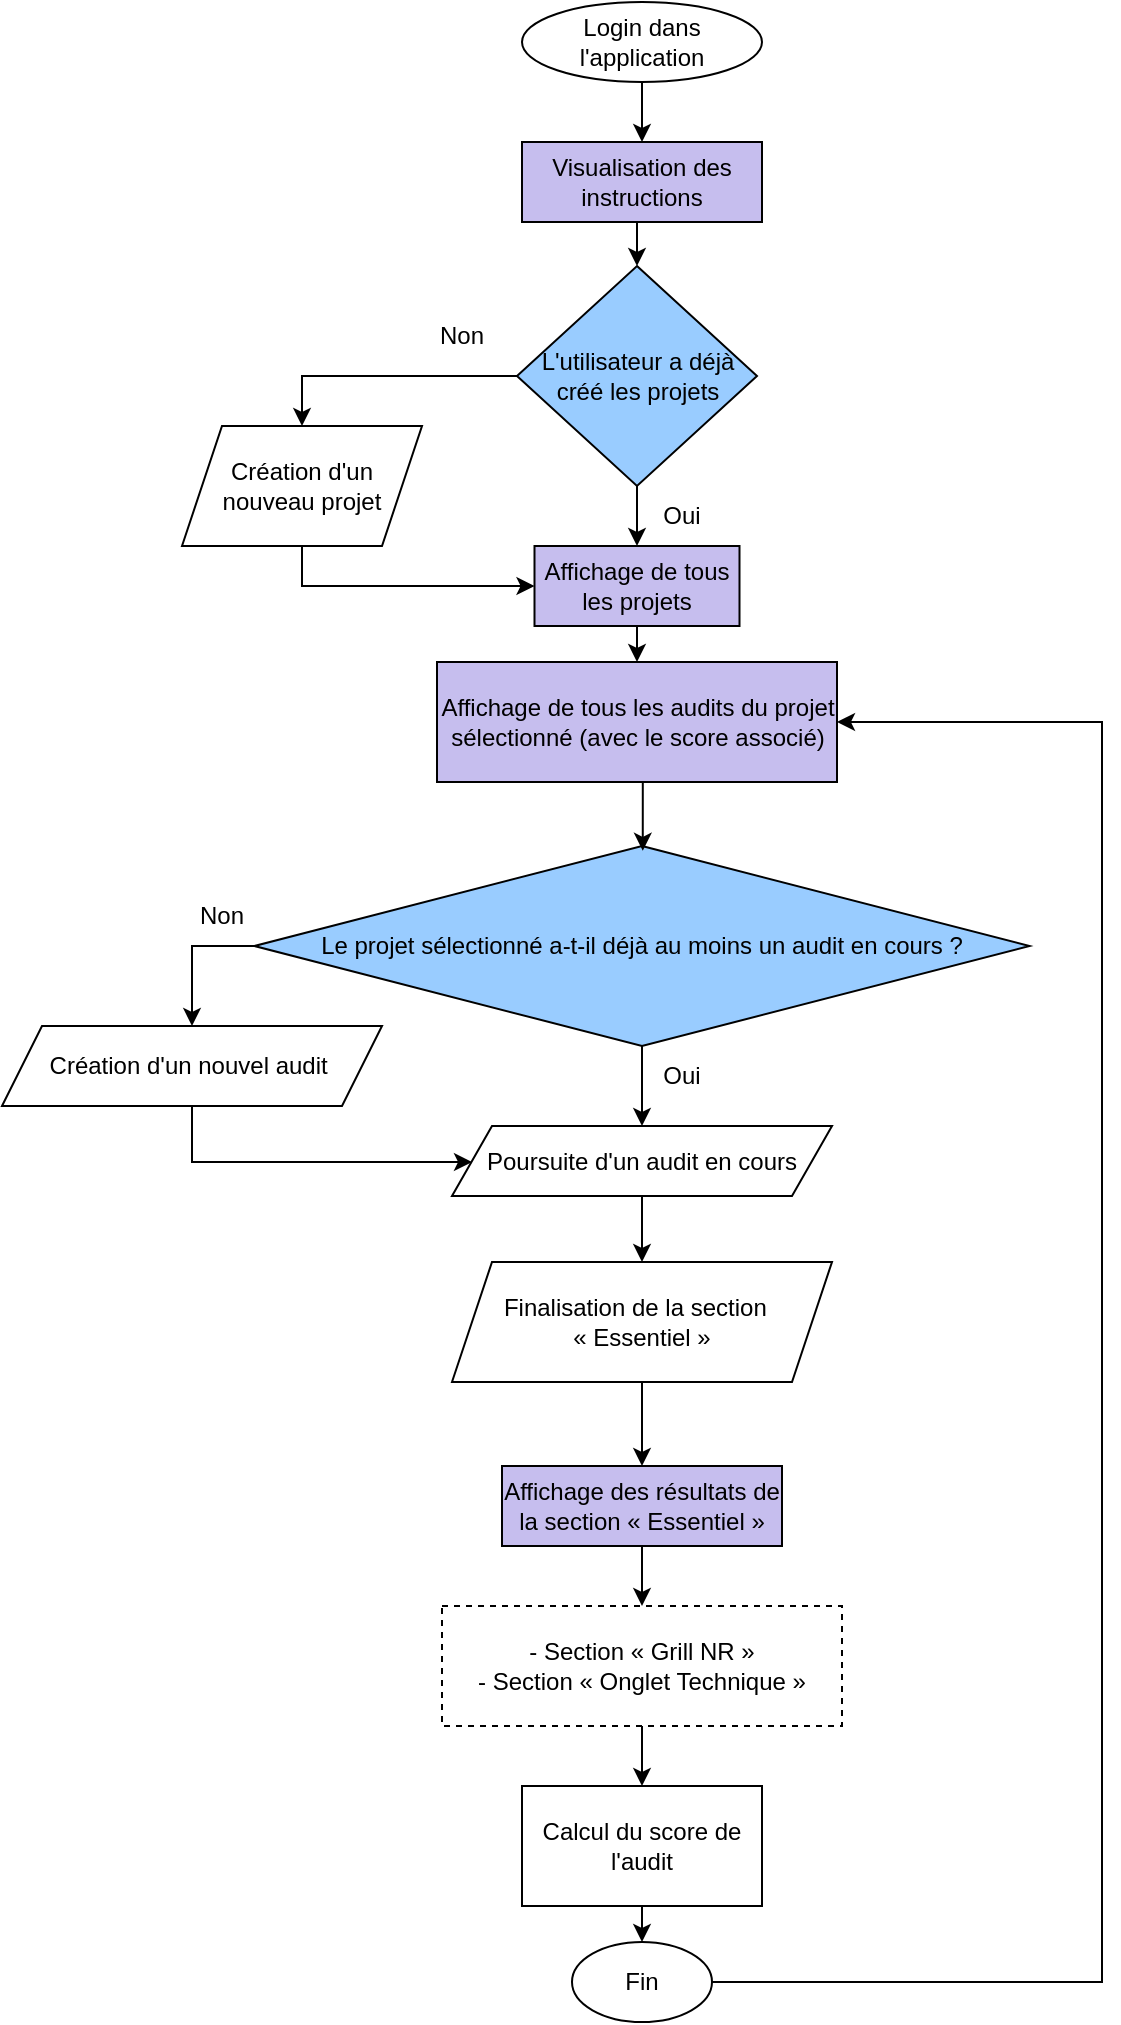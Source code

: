 <mxfile version="22.1.21" type="github">
  <diagram id="C5RBs43oDa-KdzZeNtuy" name="Page-1">
    <mxGraphModel dx="3000" dy="1491" grid="1" gridSize="10" guides="1" tooltips="1" connect="1" arrows="1" fold="1" page="1" pageScale="1" pageWidth="827" pageHeight="1169" math="0" shadow="0">
      <root>
        <mxCell id="WIyWlLk6GJQsqaUBKTNV-0" />
        <mxCell id="WIyWlLk6GJQsqaUBKTNV-1" parent="WIyWlLk6GJQsqaUBKTNV-0" />
        <mxCell id="L5ABKn0pirU3IeceEUaI-22" style="edgeStyle=orthogonalEdgeStyle;rounded=0;orthogonalLoop=1;jettySize=auto;html=1;exitX=0.5;exitY=1;exitDx=0;exitDy=0;entryX=0.5;entryY=0;entryDx=0;entryDy=0;" edge="1" parent="WIyWlLk6GJQsqaUBKTNV-1" source="L5ABKn0pirU3IeceEUaI-65" target="L5ABKn0pirU3IeceEUaI-21">
          <mxGeometry relative="1" as="geometry">
            <mxPoint x="460" y="157" as="sourcePoint" />
          </mxGeometry>
        </mxCell>
        <mxCell id="L5ABKn0pirU3IeceEUaI-27" style="edgeStyle=orthogonalEdgeStyle;rounded=0;orthogonalLoop=1;jettySize=auto;html=1;exitX=0.5;exitY=1;exitDx=0;exitDy=0;entryX=0;entryY=0.5;entryDx=0;entryDy=0;" edge="1" parent="WIyWlLk6GJQsqaUBKTNV-1" source="L5ABKn0pirU3IeceEUaI-68" target="L5ABKn0pirU3IeceEUaI-69">
          <mxGeometry relative="1" as="geometry">
            <mxPoint x="295" y="297" as="sourcePoint" />
            <mxPoint x="415" y="337" as="targetPoint" />
          </mxGeometry>
        </mxCell>
        <mxCell id="L5ABKn0pirU3IeceEUaI-76" style="edgeStyle=orthogonalEdgeStyle;rounded=0;orthogonalLoop=1;jettySize=auto;html=1;exitX=0.5;exitY=1;exitDx=0;exitDy=0;entryX=0;entryY=0.5;entryDx=0;entryDy=0;" edge="1" parent="WIyWlLk6GJQsqaUBKTNV-1" source="L5ABKn0pirU3IeceEUaI-11" target="L5ABKn0pirU3IeceEUaI-33">
          <mxGeometry relative="1" as="geometry">
            <Array as="points">
              <mxPoint x="235" y="625" />
              <mxPoint x="375" y="625" />
            </Array>
          </mxGeometry>
        </mxCell>
        <mxCell id="L5ABKn0pirU3IeceEUaI-11" value="Création d&#39;un nouvel audit&amp;nbsp;" style="shape=parallelogram;perimeter=parallelogramPerimeter;whiteSpace=wrap;html=1;fixedSize=1;" vertex="1" parent="WIyWlLk6GJQsqaUBKTNV-1">
          <mxGeometry x="140" y="557" width="190" height="40" as="geometry" />
        </mxCell>
        <mxCell id="L5ABKn0pirU3IeceEUaI-20" style="edgeStyle=orthogonalEdgeStyle;rounded=0;orthogonalLoop=1;jettySize=auto;html=1;exitX=0.5;exitY=1;exitDx=0;exitDy=0;" edge="1" parent="WIyWlLk6GJQsqaUBKTNV-1">
          <mxGeometry relative="1" as="geometry">
            <mxPoint x="650" y="857" as="sourcePoint" />
            <mxPoint x="650" y="857" as="targetPoint" />
          </mxGeometry>
        </mxCell>
        <mxCell id="L5ABKn0pirU3IeceEUaI-23" style="edgeStyle=orthogonalEdgeStyle;rounded=0;orthogonalLoop=1;jettySize=auto;html=1;exitX=0.5;exitY=1;exitDx=0;exitDy=0;entryX=0.5;entryY=0;entryDx=0;entryDy=0;" edge="1" parent="WIyWlLk6GJQsqaUBKTNV-1" source="L5ABKn0pirU3IeceEUaI-21" target="L5ABKn0pirU3IeceEUaI-69">
          <mxGeometry relative="1" as="geometry">
            <mxPoint x="457.5" y="317" as="targetPoint" />
          </mxGeometry>
        </mxCell>
        <mxCell id="L5ABKn0pirU3IeceEUaI-55" style="edgeStyle=orthogonalEdgeStyle;rounded=0;orthogonalLoop=1;jettySize=auto;html=1;exitX=0;exitY=0.5;exitDx=0;exitDy=0;entryX=0.5;entryY=0;entryDx=0;entryDy=0;" edge="1" parent="WIyWlLk6GJQsqaUBKTNV-1" source="L5ABKn0pirU3IeceEUaI-21" target="L5ABKn0pirU3IeceEUaI-68">
          <mxGeometry relative="1" as="geometry">
            <mxPoint x="295" y="267" as="targetPoint" />
          </mxGeometry>
        </mxCell>
        <mxCell id="L5ABKn0pirU3IeceEUaI-21" value="L&#39;utilisateur a déjà créé les projets" style="rhombus;whiteSpace=wrap;html=1;fillColor=#99CCFF;" vertex="1" parent="WIyWlLk6GJQsqaUBKTNV-1">
          <mxGeometry x="397.5" y="177" width="120" height="110" as="geometry" />
        </mxCell>
        <mxCell id="L5ABKn0pirU3IeceEUaI-24" value="Oui" style="text;html=1;strokeColor=none;fillColor=none;align=center;verticalAlign=middle;whiteSpace=wrap;rounded=0;" vertex="1" parent="WIyWlLk6GJQsqaUBKTNV-1">
          <mxGeometry x="450" y="287" width="60" height="30" as="geometry" />
        </mxCell>
        <mxCell id="L5ABKn0pirU3IeceEUaI-26" value="Non" style="text;html=1;strokeColor=none;fillColor=none;align=center;verticalAlign=middle;whiteSpace=wrap;rounded=0;" vertex="1" parent="WIyWlLk6GJQsqaUBKTNV-1">
          <mxGeometry x="340" y="197" width="60" height="30" as="geometry" />
        </mxCell>
        <mxCell id="L5ABKn0pirU3IeceEUaI-34" style="edgeStyle=orthogonalEdgeStyle;rounded=0;orthogonalLoop=1;jettySize=auto;html=1;exitX=0.5;exitY=1;exitDx=0;exitDy=0;entryX=0.5;entryY=0;entryDx=0;entryDy=0;" edge="1" parent="WIyWlLk6GJQsqaUBKTNV-1" source="L5ABKn0pirU3IeceEUaI-29" target="L5ABKn0pirU3IeceEUaI-33">
          <mxGeometry relative="1" as="geometry" />
        </mxCell>
        <mxCell id="L5ABKn0pirU3IeceEUaI-56" style="edgeStyle=orthogonalEdgeStyle;rounded=0;orthogonalLoop=1;jettySize=auto;html=1;exitX=0;exitY=0.5;exitDx=0;exitDy=0;entryX=0.5;entryY=0;entryDx=0;entryDy=0;" edge="1" parent="WIyWlLk6GJQsqaUBKTNV-1" source="L5ABKn0pirU3IeceEUaI-29" target="L5ABKn0pirU3IeceEUaI-11">
          <mxGeometry relative="1" as="geometry" />
        </mxCell>
        <mxCell id="L5ABKn0pirU3IeceEUaI-29" value="Le projet sélectionné a-t-il déjà au moins un audit en cours ?" style="rhombus;whiteSpace=wrap;html=1;spacing=2;perimeterSpacing=0;align=center;fillColor=#99CCFF;" vertex="1" parent="WIyWlLk6GJQsqaUBKTNV-1">
          <mxGeometry x="266.25" y="467" width="387.5" height="100" as="geometry" />
        </mxCell>
        <mxCell id="L5ABKn0pirU3IeceEUaI-64" style="edgeStyle=orthogonalEdgeStyle;rounded=0;orthogonalLoop=1;jettySize=auto;html=1;exitX=0.5;exitY=1;exitDx=0;exitDy=0;entryX=0.5;entryY=0;entryDx=0;entryDy=0;" edge="1" parent="WIyWlLk6GJQsqaUBKTNV-1" source="L5ABKn0pirU3IeceEUaI-33" target="L5ABKn0pirU3IeceEUaI-62">
          <mxGeometry relative="1" as="geometry" />
        </mxCell>
        <mxCell id="L5ABKn0pirU3IeceEUaI-33" value="Poursuite d&#39;un audit en cours" style="shape=parallelogram;perimeter=parallelogramPerimeter;whiteSpace=wrap;html=1;fixedSize=1;" vertex="1" parent="WIyWlLk6GJQsqaUBKTNV-1">
          <mxGeometry x="365" y="607" width="190" height="35" as="geometry" />
        </mxCell>
        <mxCell id="L5ABKn0pirU3IeceEUaI-36" value="Oui" style="text;html=1;strokeColor=none;fillColor=none;align=center;verticalAlign=middle;whiteSpace=wrap;rounded=0;" vertex="1" parent="WIyWlLk6GJQsqaUBKTNV-1">
          <mxGeometry x="450" y="567" width="60" height="30" as="geometry" />
        </mxCell>
        <mxCell id="L5ABKn0pirU3IeceEUaI-37" value="Non" style="text;html=1;strokeColor=none;fillColor=none;align=center;verticalAlign=middle;whiteSpace=wrap;rounded=0;" vertex="1" parent="WIyWlLk6GJQsqaUBKTNV-1">
          <mxGeometry x="220" y="487" width="60" height="30" as="geometry" />
        </mxCell>
        <mxCell id="L5ABKn0pirU3IeceEUaI-45" style="edgeStyle=orthogonalEdgeStyle;rounded=0;orthogonalLoop=1;jettySize=auto;html=1;exitX=0.5;exitY=1;exitDx=0;exitDy=0;entryX=0.5;entryY=0;entryDx=0;entryDy=0;" edge="1" parent="WIyWlLk6GJQsqaUBKTNV-1" source="L5ABKn0pirU3IeceEUaI-62" target="L5ABKn0pirU3IeceEUaI-44">
          <mxGeometry relative="1" as="geometry">
            <mxPoint x="460" y="747" as="sourcePoint" />
          </mxGeometry>
        </mxCell>
        <mxCell id="L5ABKn0pirU3IeceEUaI-49" style="edgeStyle=orthogonalEdgeStyle;rounded=0;orthogonalLoop=1;jettySize=auto;html=1;exitX=0.5;exitY=1;exitDx=0;exitDy=0;entryX=0.5;entryY=0;entryDx=0;entryDy=0;" edge="1" parent="WIyWlLk6GJQsqaUBKTNV-1" source="L5ABKn0pirU3IeceEUaI-48" target="L5ABKn0pirU3IeceEUaI-52">
          <mxGeometry relative="1" as="geometry">
            <mxPoint x="460" y="997" as="targetPoint" />
          </mxGeometry>
        </mxCell>
        <mxCell id="L5ABKn0pirU3IeceEUaI-44" value="Affichage des résultats de la section « Essentiel »" style="rounded=0;whiteSpace=wrap;html=1;fillColor=#C6BEEE;" vertex="1" parent="WIyWlLk6GJQsqaUBKTNV-1">
          <mxGeometry x="390" y="777" width="140" height="40" as="geometry" />
        </mxCell>
        <mxCell id="L5ABKn0pirU3IeceEUaI-77" style="edgeStyle=orthogonalEdgeStyle;rounded=0;orthogonalLoop=1;jettySize=auto;html=1;exitX=1;exitY=0.5;exitDx=0;exitDy=0;entryX=1;entryY=0.5;entryDx=0;entryDy=0;" edge="1" parent="WIyWlLk6GJQsqaUBKTNV-1" source="L5ABKn0pirU3IeceEUaI-78" target="L5ABKn0pirU3IeceEUaI-70">
          <mxGeometry relative="1" as="geometry">
            <Array as="points">
              <mxPoint x="690" y="1035" />
              <mxPoint x="690" y="405" />
            </Array>
          </mxGeometry>
        </mxCell>
        <mxCell id="L5ABKn0pirU3IeceEUaI-79" style="edgeStyle=orthogonalEdgeStyle;rounded=0;orthogonalLoop=1;jettySize=auto;html=1;exitX=0.5;exitY=1;exitDx=0;exitDy=0;entryX=0.5;entryY=0;entryDx=0;entryDy=0;" edge="1" parent="WIyWlLk6GJQsqaUBKTNV-1" source="L5ABKn0pirU3IeceEUaI-52" target="L5ABKn0pirU3IeceEUaI-78">
          <mxGeometry relative="1" as="geometry" />
        </mxCell>
        <mxCell id="L5ABKn0pirU3IeceEUaI-52" value="Calcul du score de l&#39;audit" style="rounded=0;whiteSpace=wrap;html=1;" vertex="1" parent="WIyWlLk6GJQsqaUBKTNV-1">
          <mxGeometry x="400" y="937" width="120" height="60" as="geometry" />
        </mxCell>
        <mxCell id="L5ABKn0pirU3IeceEUaI-54" value="" style="edgeStyle=orthogonalEdgeStyle;rounded=0;orthogonalLoop=1;jettySize=auto;html=1;exitX=0.5;exitY=1;exitDx=0;exitDy=0;entryX=0.5;entryY=0;entryDx=0;entryDy=0;" edge="1" parent="WIyWlLk6GJQsqaUBKTNV-1" source="L5ABKn0pirU3IeceEUaI-44" target="L5ABKn0pirU3IeceEUaI-48">
          <mxGeometry relative="1" as="geometry">
            <mxPoint x="460" y="947" as="targetPoint" />
            <mxPoint x="460" y="817" as="sourcePoint" />
          </mxGeometry>
        </mxCell>
        <mxCell id="L5ABKn0pirU3IeceEUaI-48" value="&lt;div&gt;- Section « Grill NR »&lt;/div&gt;&lt;div&gt;- Section « Onglet Technique »&lt;/div&gt;" style="rounded=0;whiteSpace=wrap;html=1;dashed=1;" vertex="1" parent="WIyWlLk6GJQsqaUBKTNV-1">
          <mxGeometry x="360" y="847" width="200" height="60" as="geometry" />
        </mxCell>
        <mxCell id="L5ABKn0pirU3IeceEUaI-66" style="edgeStyle=orthogonalEdgeStyle;rounded=0;orthogonalLoop=1;jettySize=auto;html=1;exitX=0.5;exitY=1;exitDx=0;exitDy=0;entryX=0.5;entryY=0;entryDx=0;entryDy=0;" edge="1" parent="WIyWlLk6GJQsqaUBKTNV-1" source="L5ABKn0pirU3IeceEUaI-67" target="L5ABKn0pirU3IeceEUaI-65">
          <mxGeometry relative="1" as="geometry">
            <mxPoint x="460" y="95" as="sourcePoint" />
          </mxGeometry>
        </mxCell>
        <mxCell id="L5ABKn0pirU3IeceEUaI-62" value="Finalisation de la section&amp;nbsp;&amp;nbsp;&lt;br&gt;« Essentiel »" style="shape=parallelogram;perimeter=parallelogramPerimeter;whiteSpace=wrap;html=1;fixedSize=1;" vertex="1" parent="WIyWlLk6GJQsqaUBKTNV-1">
          <mxGeometry x="365" y="675" width="190" height="60" as="geometry" />
        </mxCell>
        <mxCell id="L5ABKn0pirU3IeceEUaI-65" value="Visualisation des instructions" style="rounded=0;whiteSpace=wrap;html=1;fillColor=#C6BEEE;" vertex="1" parent="WIyWlLk6GJQsqaUBKTNV-1">
          <mxGeometry x="400" y="115" width="120" height="40" as="geometry" />
        </mxCell>
        <mxCell id="L5ABKn0pirU3IeceEUaI-67" value="Login dans l&#39;application" style="ellipse;whiteSpace=wrap;html=1;" vertex="1" parent="WIyWlLk6GJQsqaUBKTNV-1">
          <mxGeometry x="400" y="45" width="120" height="40" as="geometry" />
        </mxCell>
        <mxCell id="L5ABKn0pirU3IeceEUaI-68" value="Création d&#39;un nouveau projet" style="shape=parallelogram;perimeter=parallelogramPerimeter;whiteSpace=wrap;html=1;fixedSize=1;" vertex="1" parent="WIyWlLk6GJQsqaUBKTNV-1">
          <mxGeometry x="230" y="257" width="120" height="60" as="geometry" />
        </mxCell>
        <mxCell id="L5ABKn0pirU3IeceEUaI-72" style="edgeStyle=orthogonalEdgeStyle;rounded=0;orthogonalLoop=1;jettySize=auto;html=1;exitX=0.5;exitY=1;exitDx=0;exitDy=0;entryX=0.5;entryY=0;entryDx=0;entryDy=0;" edge="1" parent="WIyWlLk6GJQsqaUBKTNV-1" source="L5ABKn0pirU3IeceEUaI-69" target="L5ABKn0pirU3IeceEUaI-70">
          <mxGeometry relative="1" as="geometry" />
        </mxCell>
        <mxCell id="L5ABKn0pirU3IeceEUaI-69" value="Affichage de tous les projets" style="rounded=0;whiteSpace=wrap;html=1;fillColor=#C6BEEE;" vertex="1" parent="WIyWlLk6GJQsqaUBKTNV-1">
          <mxGeometry x="406.25" y="317" width="102.5" height="40" as="geometry" />
        </mxCell>
        <mxCell id="L5ABKn0pirU3IeceEUaI-70" value="Affichage de tous les audits du projet sélectionné (avec le score associé)" style="rounded=0;whiteSpace=wrap;html=1;fillColor=#C6BEEE;" vertex="1" parent="WIyWlLk6GJQsqaUBKTNV-1">
          <mxGeometry x="357.5" y="375" width="200" height="60" as="geometry" />
        </mxCell>
        <mxCell id="L5ABKn0pirU3IeceEUaI-73" style="edgeStyle=orthogonalEdgeStyle;rounded=0;orthogonalLoop=1;jettySize=auto;html=1;exitX=0.5;exitY=1;exitDx=0;exitDy=0;entryX=0.501;entryY=0.024;entryDx=0;entryDy=0;entryPerimeter=0;" edge="1" parent="WIyWlLk6GJQsqaUBKTNV-1" source="L5ABKn0pirU3IeceEUaI-70" target="L5ABKn0pirU3IeceEUaI-29">
          <mxGeometry relative="1" as="geometry" />
        </mxCell>
        <mxCell id="L5ABKn0pirU3IeceEUaI-78" value="Fin" style="ellipse;whiteSpace=wrap;html=1;" vertex="1" parent="WIyWlLk6GJQsqaUBKTNV-1">
          <mxGeometry x="425" y="1015" width="70" height="40" as="geometry" />
        </mxCell>
      </root>
    </mxGraphModel>
  </diagram>
</mxfile>
